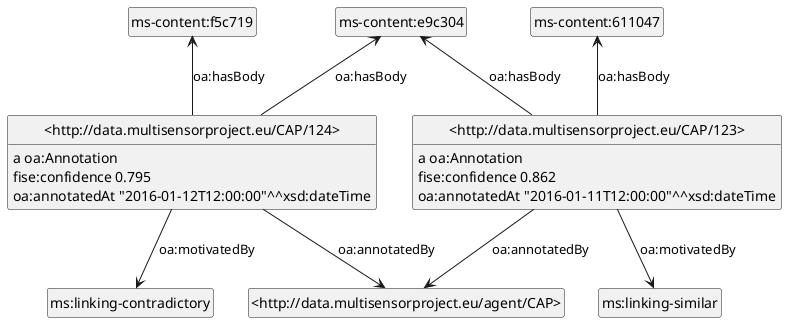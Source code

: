 @startuml
hide empty methods
hide empty attributes
hide circle
skinparam classAttributeIconSize 0
class _http___data_multisensorproject_eu_CAP_124_ as "<http://data.multisensorproject.eu/CAP/124>"
_http___data_multisensorproject_eu_CAP_124_ : a oa:Annotation
class _http___data_multisensorproject_eu_agent_CAP_ as "<http://data.multisensorproject.eu/agent/CAP>"
_http___data_multisensorproject_eu_CAP_124_ --> _http___data_multisensorproject_eu_agent_CAP_ : oa:annotatedBy
class ms_linking_contradictory as "ms:linking-contradictory"
_http___data_multisensorproject_eu_CAP_124_ --> ms_linking_contradictory : oa:motivatedBy
class ms_content_f5c719 as "ms-content:f5c719"
_http___data_multisensorproject_eu_CAP_124_ -up-> ms_content_f5c719 : oa:hasBody
class ms_content_e9c304 as "ms-content:e9c304"
_http___data_multisensorproject_eu_CAP_124_ -up-> ms_content_e9c304 : oa:hasBody
_http___data_multisensorproject_eu_CAP_124_ : fise:confidence 0.795
_http___data_multisensorproject_eu_CAP_124_ : oa:annotatedAt "2016-01-12T12:00:00"^^xsd:dateTime
class _http___data_multisensorproject_eu_CAP_123_ as "<http://data.multisensorproject.eu/CAP/123>"
_http___data_multisensorproject_eu_CAP_123_ : a oa:Annotation
_http___data_multisensorproject_eu_CAP_123_ --> _http___data_multisensorproject_eu_agent_CAP_ : oa:annotatedBy
class ms_content_611047 as "ms-content:611047"
_http___data_multisensorproject_eu_CAP_123_ -up-> ms_content_611047 : oa:hasBody
_http___data_multisensorproject_eu_CAP_123_ -up-> ms_content_e9c304 : oa:hasBody
class ms_linking_similar as "ms:linking-similar"
_http___data_multisensorproject_eu_CAP_123_ --> ms_linking_similar : oa:motivatedBy
_http___data_multisensorproject_eu_CAP_123_ : fise:confidence 0.862
_http___data_multisensorproject_eu_CAP_123_ : oa:annotatedAt "2016-01-11T12:00:00"^^xsd:dateTime
@enduml
